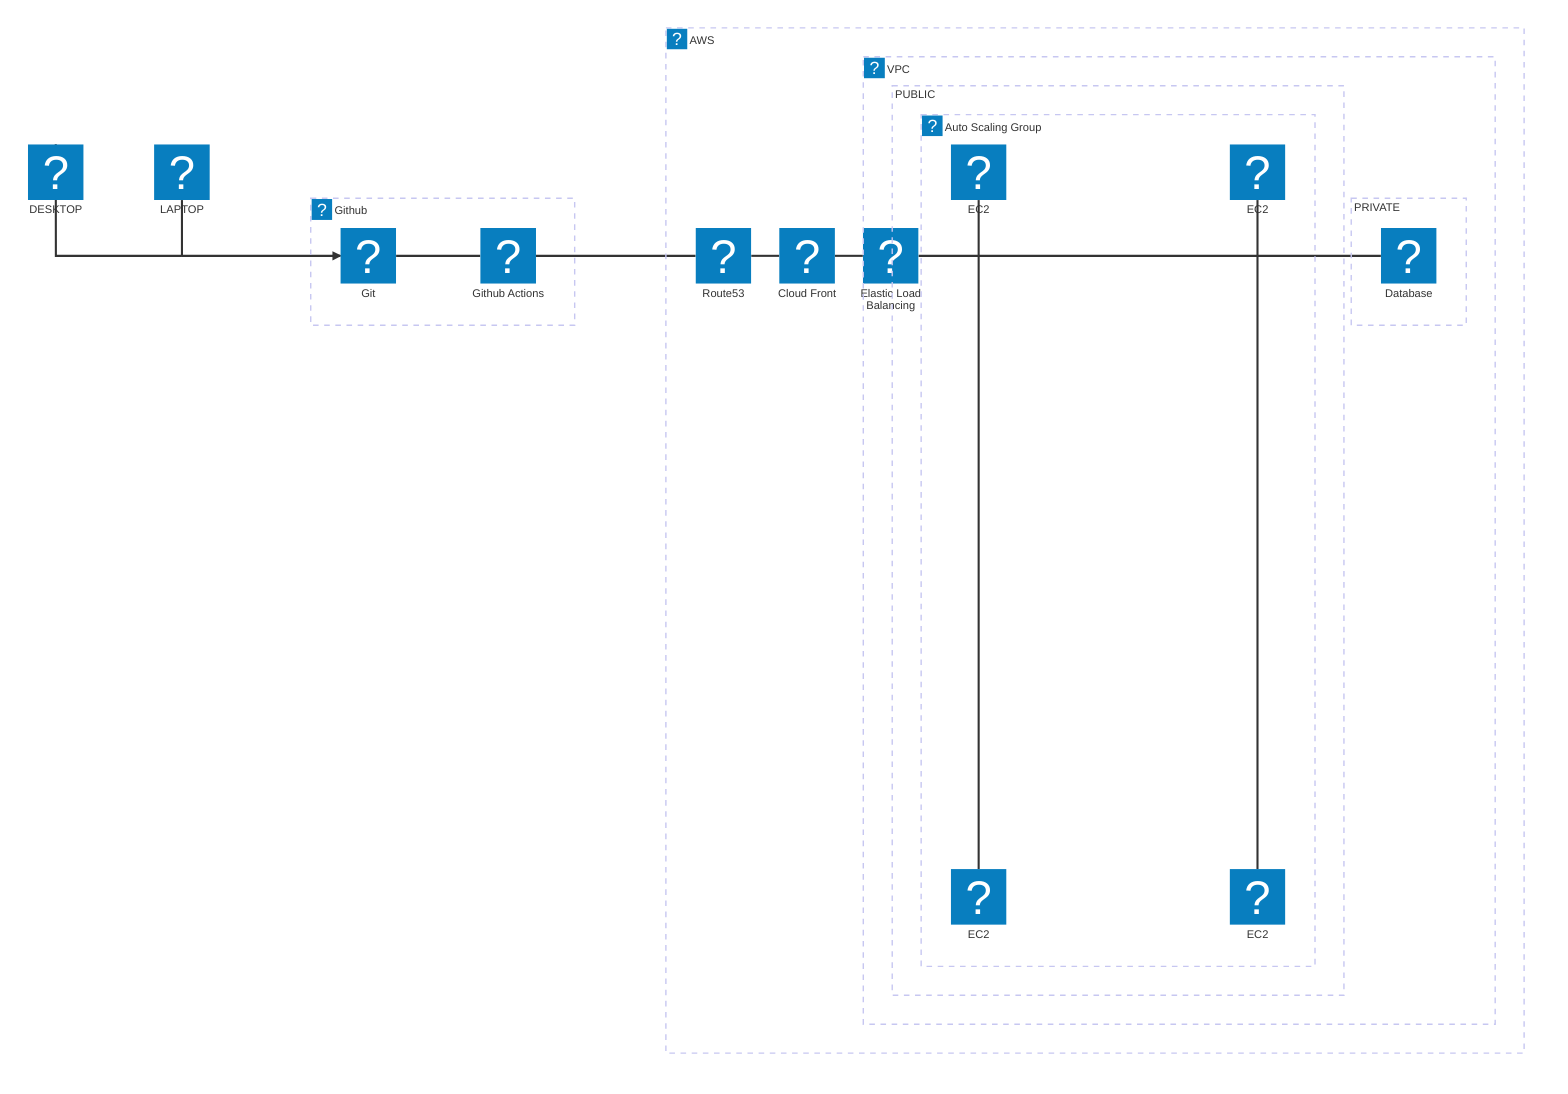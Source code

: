 architecture-beta
    service laptop(akar-icons:laptop-device)[LAPTOP]
    service desktop(akar-icons:desktop-device)[DESKTOP]
    
    group gh(skill-icons:github-dark)[Github]
        service git(skill-icons:git-dark)[Git] in gh
        service gha(skill-icons:githubactions-dark)[Github Actions] in gh
    
    group aws(skill-icons:aws-dark)[AWS]
        service route53(logos:aws-route53)[Route53] in aws
        service cloudfront(logos:aws-cloudfront)[Cloud Front] in aws
        service loadbalancer(logos:aws-elb)[Elastic Load Balancing] in aws
        
        group vpc(logos:aws-vpc)[VPC] in aws
            group public[PUBLIC] in vpc
                group autoscaling(skill-icons:autoscaling-dark)[Auto Scaling Group] in public
                    service server1(logos:aws-ec2)[EC2] in autoscaling
                    service server2(logos:aws-ec2)[EC2] in autoscaling
                    service server3(logos:aws-ec2)[EC2] in autoscaling
                    service server4(logos:aws-ec2)[EC2] in autoscaling

            group private[PRIVATE] in vpc
                service database(logos:aws-rds)[Database] in private

    junction junctionDevices

    junctionDevices:T -- B:laptop
    junctionDevices:L -- T:desktop
    junctionDevices:R --> L:git

    git:R -- L:gha
    gha:R -- L:route53

    cloudfront:L -- R:route53
    loadbalancer:L -- R:cloudfront


    junction junctionLeft
    junction junctionRight

    loadbalancer:R -- L:junctionLeft
    server1:B -- T:junctionLeft
    server2:T -- B:junctionLeft
    junctionLeft:R -- L:junctionRight
    server3:B -- T:junctionRight
    server4:T -- B:junctionRight
    junctionRight:R -- L:database